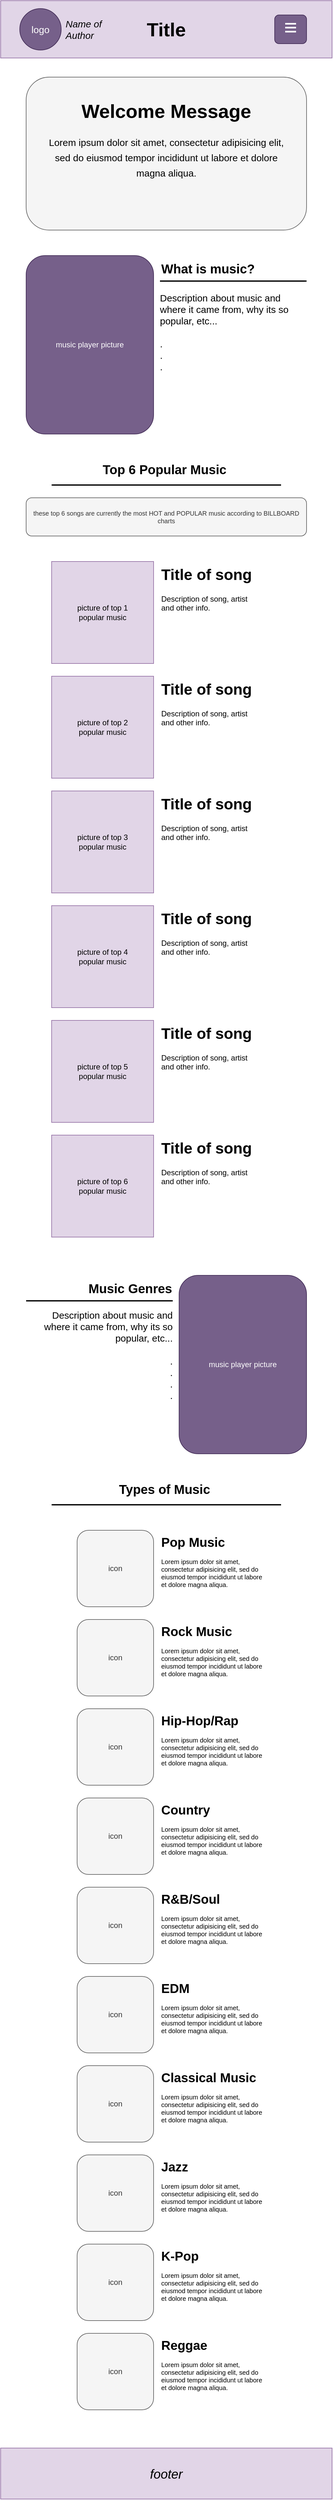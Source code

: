 <mxfile version="28.0.7" pages="4">
  <diagram name="Home Page" id="FaYdkDSfcLH8JQJQpr3Z">
    <mxGraphModel dx="601" dy="326" grid="1" gridSize="10" guides="1" tooltips="1" connect="1" arrows="1" fold="1" page="1" pageScale="1" pageWidth="520" pageHeight="3920" background="#FFFFFF" math="0" shadow="0">
      <root>
        <mxCell id="0" />
        <mxCell id="1" parent="0" />
        <mxCell id="FuQdSpT1WyQHZX7O-wV5-1" value="&lt;h1&gt;&lt;font style=&quot;font-size: 30px;&quot;&gt;&lt;b style=&quot;&quot;&gt;Title&lt;/b&gt;&lt;/font&gt;&lt;/h1&gt;" style="rounded=0;whiteSpace=wrap;html=1;fillColor=#e1d5e7;strokeColor=#9673a6;" vertex="1" parent="1">
          <mxGeometry width="520" height="90" as="geometry" />
        </mxCell>
        <mxCell id="FuQdSpT1WyQHZX7O-wV5-2" value="&lt;font style=&quot;font-size: 15px;&quot;&gt;logo&lt;/font&gt;" style="ellipse;whiteSpace=wrap;html=1;aspect=fixed;fillColor=#76608a;strokeColor=#432D57;fontColor=#ffffff;" vertex="1" parent="1">
          <mxGeometry x="30" y="12.5" width="65" height="65" as="geometry" />
        </mxCell>
        <mxCell id="FuQdSpT1WyQHZX7O-wV5-3" value="&lt;i&gt;Name of Author&lt;/i&gt;" style="text;html=1;align=left;verticalAlign=middle;whiteSpace=wrap;rounded=0;fontSize=15;" vertex="1" parent="1">
          <mxGeometry x="100" y="30" width="80" height="30" as="geometry" />
        </mxCell>
        <mxCell id="FuQdSpT1WyQHZX7O-wV5-4" value="&lt;h3&gt;&lt;div style=&quot;font-family: Consolas, &amp;quot;Courier New&amp;quot;, monospace; font-weight: normal; line-height: 19px; white-space: pre;&quot;&gt;&lt;div style=&quot;line-height: 19px;&quot;&gt;&lt;font style=&quot;color: rgb(255, 255, 255);&quot;&gt;≡&lt;/font&gt;&lt;/div&gt;&lt;/div&gt;&lt;/h3&gt;" style="rounded=1;whiteSpace=wrap;html=1;fillColor=#76608a;fontColor=#ffffff;strokeColor=#432D57;fontSize=30;" vertex="1" parent="1">
          <mxGeometry x="430" y="22.5" width="50" height="45" as="geometry" />
        </mxCell>
        <mxCell id="FuQdSpT1WyQHZX7O-wV5-5" value="" style="rounded=1;whiteSpace=wrap;html=1;fillColor=#f5f5f5;strokeColor=#666666;fontColor=#333333;" vertex="1" parent="1">
          <mxGeometry x="40" y="120" width="440" height="240" as="geometry" />
        </mxCell>
        <mxCell id="FuQdSpT1WyQHZX7O-wV5-6" value="&lt;div style=&quot;line-height: 80%;&quot;&gt;&lt;h1 style=&quot;margin-top: 0px; line-height: 80%;&quot;&gt;&lt;span style=&quot;background-color: transparent; color: light-dark(rgb(0, 0, 0), rgb(255, 255, 255));&quot;&gt;Welcome Message&lt;/span&gt;&lt;/h1&gt;&lt;h1 style=&quot;margin-top: 0px; line-height: 80%;&quot;&gt;&lt;span style=&quot;background-color: transparent; color: light-dark(rgb(0, 0, 0), rgb(255, 255, 255)); font-size: 15px; font-weight: normal; line-height: 80%;&quot;&gt;Lorem ipsum dolor sit amet, consectetur adipisicing elit, sed do eiusmod tempor incididunt ut labore et dolore magna aliqua.&lt;/span&gt;&lt;/h1&gt;&lt;p&gt;&lt;br&gt;&lt;/p&gt;&lt;/div&gt;" style="text;html=1;whiteSpace=wrap;overflow=hidden;rounded=0;align=center;fontSize=15;verticalAlign=top;" vertex="1" parent="1">
          <mxGeometry x="65" y="155" width="390" height="170" as="geometry" />
        </mxCell>
        <mxCell id="FuQdSpT1WyQHZX7O-wV5-7" value="music player picture" style="rounded=1;whiteSpace=wrap;html=1;fillColor=#76608a;fontColor=#ffffff;strokeColor=#432D57;" vertex="1" parent="1">
          <mxGeometry x="40" y="400" width="200" height="280" as="geometry" />
        </mxCell>
        <mxCell id="FuQdSpT1WyQHZX7O-wV5-8" value="What is music?" style="text;strokeColor=none;fillColor=none;html=1;fontSize=20;fontStyle=1;verticalAlign=middle;align=left;" vertex="1" parent="1">
          <mxGeometry x="250" y="400" width="220" height="40" as="geometry" />
        </mxCell>
        <mxCell id="FuQdSpT1WyQHZX7O-wV5-9" value="" style="endArrow=none;html=1;rounded=0;exitX=0;exitY=1;exitDx=0;exitDy=0;fontSize=12;strokeWidth=2;" edge="1" parent="1">
          <mxGeometry width="50" height="50" relative="1" as="geometry">
            <mxPoint x="250" y="440" as="sourcePoint" />
            <mxPoint x="480" y="440" as="targetPoint" />
            <Array as="points">
              <mxPoint x="350" y="440" />
            </Array>
          </mxGeometry>
        </mxCell>
        <mxCell id="FuQdSpT1WyQHZX7O-wV5-10" value="&lt;span&gt;Description about music and where it came from, why its so popular, etc...&lt;/span&gt;&lt;div&gt;&lt;span&gt;&lt;br&gt;&lt;/span&gt;&lt;/div&gt;&lt;div&gt;&lt;span&gt;.&lt;/span&gt;&lt;/div&gt;&lt;div&gt;&lt;span&gt;.&lt;/span&gt;&lt;/div&gt;&lt;div&gt;&lt;span&gt;.&lt;/span&gt;&lt;/div&gt;" style="text;html=1;align=left;verticalAlign=middle;whiteSpace=wrap;rounded=0;spacing=0;fontSize=15;" vertex="1" parent="1">
          <mxGeometry x="250" y="450" width="230" height="140" as="geometry" />
        </mxCell>
        <mxCell id="FuQdSpT1WyQHZX7O-wV5-11" value="&lt;h1&gt;Top 6 Popular Music&amp;nbsp;&lt;/h1&gt;" style="text;html=1;align=center;verticalAlign=middle;whiteSpace=wrap;rounded=0;fontSize=10;" vertex="1" parent="1">
          <mxGeometry x="95" y="720" width="330" height="30" as="geometry" />
        </mxCell>
        <mxCell id="FuQdSpT1WyQHZX7O-wV5-12" value="" style="endArrow=none;html=1;rounded=0;strokeWidth=2;" edge="1" parent="1">
          <mxGeometry width="50" height="50" relative="1" as="geometry">
            <mxPoint x="80" y="760" as="sourcePoint" />
            <mxPoint x="440" y="760" as="targetPoint" />
          </mxGeometry>
        </mxCell>
        <mxCell id="FuQdSpT1WyQHZX7O-wV5-14" value="these top 6 songs are currently the most HOT and POPULAR music according to BILLBOARD charts" style="rounded=1;whiteSpace=wrap;html=1;fillColor=#f5f5f5;fontColor=#333333;strokeColor=#666666;fontSize=10;" vertex="1" parent="1">
          <mxGeometry x="40" y="780" width="440" height="60" as="geometry" />
        </mxCell>
        <mxCell id="FuQdSpT1WyQHZX7O-wV5-15" value="picture of top 1&lt;div&gt;popular music&lt;/div&gt;" style="whiteSpace=wrap;html=1;aspect=fixed;fillColor=#e1d5e7;strokeColor=#9673a6;" vertex="1" parent="1">
          <mxGeometry x="80" y="880" width="160" height="160" as="geometry" />
        </mxCell>
        <mxCell id="FuQdSpT1WyQHZX7O-wV5-16" value="&lt;h1 style=&quot;margin-top: 0px;&quot;&gt;Title of song&lt;/h1&gt;&lt;p&gt;Description of song, artist and other info.&lt;/p&gt;&lt;p&gt;&lt;br&gt;&lt;/p&gt;" style="text;html=1;whiteSpace=wrap;overflow=hidden;rounded=0;align=left;" vertex="1" parent="1">
          <mxGeometry x="250" y="880" width="160" height="109" as="geometry" />
        </mxCell>
        <mxCell id="FuQdSpT1WyQHZX7O-wV5-17" value="picture of top 2&lt;div&gt;popular music&lt;/div&gt;" style="whiteSpace=wrap;html=1;aspect=fixed;fillColor=#e1d5e7;strokeColor=#9673a6;" vertex="1" parent="1">
          <mxGeometry x="80" y="1060" width="160" height="160" as="geometry" />
        </mxCell>
        <mxCell id="FuQdSpT1WyQHZX7O-wV5-18" value="&lt;h1 style=&quot;margin-top: 0px;&quot;&gt;Title of song&lt;/h1&gt;&lt;p&gt;Description of song, artist and other info.&lt;/p&gt;&lt;p&gt;&lt;br&gt;&lt;/p&gt;" style="text;html=1;whiteSpace=wrap;overflow=hidden;rounded=0;align=left;" vertex="1" parent="1">
          <mxGeometry x="250" y="1060" width="160" height="109" as="geometry" />
        </mxCell>
        <mxCell id="FuQdSpT1WyQHZX7O-wV5-19" value="picture of top 3&lt;div&gt;popular music&lt;/div&gt;" style="whiteSpace=wrap;html=1;aspect=fixed;fillColor=#e1d5e7;strokeColor=#9673a6;" vertex="1" parent="1">
          <mxGeometry x="80" y="1240" width="160" height="160" as="geometry" />
        </mxCell>
        <mxCell id="FuQdSpT1WyQHZX7O-wV5-20" value="picture of top 4&lt;div&gt;popular music&lt;/div&gt;" style="whiteSpace=wrap;html=1;aspect=fixed;fillColor=#e1d5e7;strokeColor=#9673a6;" vertex="1" parent="1">
          <mxGeometry x="80" y="1420" width="160" height="160" as="geometry" />
        </mxCell>
        <mxCell id="FuQdSpT1WyQHZX7O-wV5-21" value="picture of top 5&lt;div&gt;popular music&lt;/div&gt;" style="whiteSpace=wrap;html=1;aspect=fixed;fillColor=#e1d5e7;strokeColor=#9673a6;" vertex="1" parent="1">
          <mxGeometry x="80" y="1600" width="160" height="160" as="geometry" />
        </mxCell>
        <mxCell id="FuQdSpT1WyQHZX7O-wV5-22" value="picture of top 6&lt;div&gt;popular music&lt;/div&gt;" style="whiteSpace=wrap;html=1;aspect=fixed;fillColor=#e1d5e7;strokeColor=#9673a6;" vertex="1" parent="1">
          <mxGeometry x="80" y="1780" width="160" height="160" as="geometry" />
        </mxCell>
        <mxCell id="FuQdSpT1WyQHZX7O-wV5-23" value="&lt;h1 style=&quot;margin-top: 0px;&quot;&gt;Title of song&lt;/h1&gt;&lt;p&gt;Description of song, artist and other info.&lt;/p&gt;&lt;p&gt;&lt;br&gt;&lt;/p&gt;" style="text;html=1;whiteSpace=wrap;overflow=hidden;rounded=0;align=left;" vertex="1" parent="1">
          <mxGeometry x="250" y="1240" width="160" height="109" as="geometry" />
        </mxCell>
        <mxCell id="FuQdSpT1WyQHZX7O-wV5-24" value="&lt;h1 style=&quot;margin-top: 0px;&quot;&gt;Title of song&lt;/h1&gt;&lt;p&gt;Description of song, artist and other info.&lt;/p&gt;&lt;p&gt;&lt;br&gt;&lt;/p&gt;" style="text;html=1;whiteSpace=wrap;overflow=hidden;rounded=0;align=left;" vertex="1" parent="1">
          <mxGeometry x="250" y="1420" width="160" height="109" as="geometry" />
        </mxCell>
        <mxCell id="FuQdSpT1WyQHZX7O-wV5-25" value="&lt;h1 style=&quot;margin-top: 0px;&quot;&gt;Title of song&lt;/h1&gt;&lt;p&gt;Description of song, artist and other info.&lt;/p&gt;&lt;p&gt;&lt;br&gt;&lt;/p&gt;" style="text;html=1;whiteSpace=wrap;overflow=hidden;rounded=0;align=left;" vertex="1" parent="1">
          <mxGeometry x="250" y="1600" width="160" height="109" as="geometry" />
        </mxCell>
        <mxCell id="FuQdSpT1WyQHZX7O-wV5-26" value="&lt;h1 style=&quot;margin-top: 0px;&quot;&gt;Title of song&lt;/h1&gt;&lt;p&gt;Description of song, artist and other info.&lt;/p&gt;&lt;p&gt;&lt;br&gt;&lt;/p&gt;" style="text;html=1;whiteSpace=wrap;overflow=hidden;rounded=0;align=left;" vertex="1" parent="1">
          <mxGeometry x="250" y="1780" width="160" height="109" as="geometry" />
        </mxCell>
        <mxCell id="FuQdSpT1WyQHZX7O-wV5-27" value="music player picture" style="rounded=1;whiteSpace=wrap;html=1;fillColor=#76608a;fontColor=#ffffff;strokeColor=#432D57;" vertex="1" parent="1">
          <mxGeometry x="280" y="2000" width="200" height="280" as="geometry" />
        </mxCell>
        <mxCell id="FuQdSpT1WyQHZX7O-wV5-28" value="Music Genres" style="text;strokeColor=none;fillColor=none;html=1;fontSize=20;fontStyle=1;verticalAlign=middle;align=right;" vertex="1" parent="1">
          <mxGeometry x="50" y="2000" width="220" height="40" as="geometry" />
        </mxCell>
        <mxCell id="FuQdSpT1WyQHZX7O-wV5-29" value="" style="endArrow=none;html=1;rounded=0;exitX=0;exitY=1;exitDx=0;exitDy=0;fontSize=12;strokeWidth=2;" edge="1" parent="1">
          <mxGeometry width="50" height="50" relative="1" as="geometry">
            <mxPoint x="40" y="2040" as="sourcePoint" />
            <mxPoint x="270" y="2040" as="targetPoint" />
            <Array as="points">
              <mxPoint x="140" y="2040" />
            </Array>
          </mxGeometry>
        </mxCell>
        <mxCell id="FuQdSpT1WyQHZX7O-wV5-30" value="&lt;span&gt;Description about music and where it came from, why its so popular, etc...&lt;/span&gt;&lt;div&gt;&lt;span&gt;&lt;br&gt;&lt;/span&gt;&lt;/div&gt;&lt;div&gt;&lt;span&gt;.&lt;/span&gt;&lt;/div&gt;&lt;div&gt;&lt;span&gt;.&lt;/span&gt;&lt;/div&gt;&lt;div&gt;&lt;span&gt;.&lt;/span&gt;&lt;/div&gt;&lt;div&gt;&lt;span style=&quot;background-color: transparent; color: light-dark(rgb(0, 0, 0), rgb(255, 255, 255));&quot;&gt;.&lt;/span&gt;&lt;/div&gt;" style="text;html=1;align=right;verticalAlign=middle;whiteSpace=wrap;rounded=0;spacing=0;fontSize=15;" vertex="1" parent="1">
          <mxGeometry x="40" y="2050" width="230" height="150" as="geometry" />
        </mxCell>
        <mxCell id="FuQdSpT1WyQHZX7O-wV5-31" value="&lt;h1&gt;Types of Music&amp;nbsp;&lt;/h1&gt;" style="text;html=1;align=center;verticalAlign=middle;whiteSpace=wrap;rounded=0;fontSize=10;" vertex="1" parent="1">
          <mxGeometry x="95" y="2320" width="330" height="30" as="geometry" />
        </mxCell>
        <mxCell id="FuQdSpT1WyQHZX7O-wV5-32" value="" style="endArrow=none;html=1;rounded=0;strokeWidth=2;" edge="1" parent="1">
          <mxGeometry width="50" height="50" relative="1" as="geometry">
            <mxPoint x="80" y="2360" as="sourcePoint" />
            <mxPoint x="440" y="2360" as="targetPoint" />
          </mxGeometry>
        </mxCell>
        <mxCell id="FuQdSpT1WyQHZX7O-wV5-33" value="icon" style="rounded=1;whiteSpace=wrap;html=1;fillColor=#f5f5f5;fontColor=#333333;strokeColor=#666666;" vertex="1" parent="1">
          <mxGeometry x="120" y="2400" width="120" height="120" as="geometry" />
        </mxCell>
        <mxCell id="FuQdSpT1WyQHZX7O-wV5-34" value="&lt;h1 style=&quot;margin-top: 0px;&quot;&gt;Pop Music&lt;/h1&gt;&lt;p&gt;Lorem ipsum dolor sit amet, consectetur adipisicing elit, sed do eiusmod tempor incididunt ut labore et dolore magna aliqua.&lt;/p&gt;" style="text;html=1;whiteSpace=wrap;overflow=hidden;rounded=0;fontSize=10;" vertex="1" parent="1">
          <mxGeometry x="250" y="2400" width="170" height="120" as="geometry" />
        </mxCell>
        <mxCell id="FuQdSpT1WyQHZX7O-wV5-35" value="icon" style="rounded=1;whiteSpace=wrap;html=1;fillColor=#f5f5f5;fontColor=#333333;strokeColor=#666666;" vertex="1" parent="1">
          <mxGeometry x="120" y="2540" width="120" height="120" as="geometry" />
        </mxCell>
        <mxCell id="FuQdSpT1WyQHZX7O-wV5-36" value="icon" style="rounded=1;whiteSpace=wrap;html=1;fillColor=#f5f5f5;fontColor=#333333;strokeColor=#666666;" vertex="1" parent="1">
          <mxGeometry x="120" y="2680" width="120" height="120" as="geometry" />
        </mxCell>
        <mxCell id="FuQdSpT1WyQHZX7O-wV5-37" value="icon" style="rounded=1;whiteSpace=wrap;html=1;fillColor=#f5f5f5;fontColor=#333333;strokeColor=#666666;" vertex="1" parent="1">
          <mxGeometry x="120" y="2820" width="120" height="120" as="geometry" />
        </mxCell>
        <mxCell id="FuQdSpT1WyQHZX7O-wV5-38" value="icon" style="rounded=1;whiteSpace=wrap;html=1;fillColor=#f5f5f5;fontColor=#333333;strokeColor=#666666;" vertex="1" parent="1">
          <mxGeometry x="120" y="2960" width="120" height="120" as="geometry" />
        </mxCell>
        <mxCell id="FuQdSpT1WyQHZX7O-wV5-39" value="icon" style="rounded=1;whiteSpace=wrap;html=1;fillColor=#f5f5f5;fontColor=#333333;strokeColor=#666666;" vertex="1" parent="1">
          <mxGeometry x="120" y="3100" width="120" height="120" as="geometry" />
        </mxCell>
        <mxCell id="FuQdSpT1WyQHZX7O-wV5-40" value="icon" style="rounded=1;whiteSpace=wrap;html=1;fillColor=#f5f5f5;fontColor=#333333;strokeColor=#666666;" vertex="1" parent="1">
          <mxGeometry x="120" y="3240" width="120" height="120" as="geometry" />
        </mxCell>
        <mxCell id="FuQdSpT1WyQHZX7O-wV5-41" value="icon" style="rounded=1;whiteSpace=wrap;html=1;fillColor=#f5f5f5;fontColor=#333333;strokeColor=#666666;" vertex="1" parent="1">
          <mxGeometry x="120" y="3380" width="120" height="120" as="geometry" />
        </mxCell>
        <mxCell id="FuQdSpT1WyQHZX7O-wV5-42" value="icon" style="rounded=1;whiteSpace=wrap;html=1;fillColor=#f5f5f5;fontColor=#333333;strokeColor=#666666;" vertex="1" parent="1">
          <mxGeometry x="120" y="3520" width="120" height="120" as="geometry" />
        </mxCell>
        <mxCell id="FuQdSpT1WyQHZX7O-wV5-43" value="icon" style="rounded=1;whiteSpace=wrap;html=1;fillColor=#f5f5f5;fontColor=#333333;strokeColor=#666666;" vertex="1" parent="1">
          <mxGeometry x="120" y="3660" width="120" height="120" as="geometry" />
        </mxCell>
        <mxCell id="FuQdSpT1WyQHZX7O-wV5-44" value="&lt;h1 style=&quot;margin-top: 0px;&quot;&gt;Rock Music&lt;/h1&gt;&lt;p&gt;Lorem ipsum dolor sit amet, consectetur adipisicing elit, sed do eiusmod tempor incididunt ut labore et dolore magna aliqua.&lt;/p&gt;" style="text;html=1;whiteSpace=wrap;overflow=hidden;rounded=0;fontSize=10;" vertex="1" parent="1">
          <mxGeometry x="250" y="2540" width="170" height="120" as="geometry" />
        </mxCell>
        <mxCell id="FuQdSpT1WyQHZX7O-wV5-45" value="&lt;h1 style=&quot;margin-top: 0px;&quot;&gt;Hip-Hop/Rap&lt;/h1&gt;&lt;p&gt;Lorem ipsum dolor sit amet, consectetur adipisicing elit, sed do eiusmod tempor incididunt ut labore et dolore magna aliqua.&lt;/p&gt;" style="text;html=1;whiteSpace=wrap;overflow=hidden;rounded=0;fontSize=10;" vertex="1" parent="1">
          <mxGeometry x="250" y="2680" width="170" height="120" as="geometry" />
        </mxCell>
        <mxCell id="FuQdSpT1WyQHZX7O-wV5-47" value="&lt;h1 style=&quot;margin-top: 0px;&quot;&gt;Country&lt;/h1&gt;&lt;p&gt;Lorem ipsum dolor sit amet, consectetur adipisicing elit, sed do eiusmod tempor incididunt ut labore et dolore magna aliqua.&lt;/p&gt;" style="text;html=1;whiteSpace=wrap;overflow=hidden;rounded=0;fontSize=10;" vertex="1" parent="1">
          <mxGeometry x="250" y="2820" width="170" height="120" as="geometry" />
        </mxCell>
        <mxCell id="FuQdSpT1WyQHZX7O-wV5-48" value="&lt;h1 style=&quot;margin-top: 0px;&quot;&gt;R&amp;amp;B/Soul&lt;/h1&gt;&lt;p&gt;Lorem ipsum dolor sit amet, consectetur adipisicing elit, sed do eiusmod tempor incididunt ut labore et dolore magna aliqua.&lt;/p&gt;" style="text;html=1;whiteSpace=wrap;overflow=hidden;rounded=0;fontSize=10;" vertex="1" parent="1">
          <mxGeometry x="250" y="2960" width="170" height="120" as="geometry" />
        </mxCell>
        <mxCell id="FuQdSpT1WyQHZX7O-wV5-49" value="&lt;h1 style=&quot;margin-top: 0px;&quot;&gt;EDM&lt;/h1&gt;&lt;p&gt;Lorem ipsum dolor sit amet, consectetur adipisicing elit, sed do eiusmod tempor incididunt ut labore et dolore magna aliqua.&lt;/p&gt;" style="text;html=1;whiteSpace=wrap;overflow=hidden;rounded=0;fontSize=10;" vertex="1" parent="1">
          <mxGeometry x="250" y="3100" width="170" height="120" as="geometry" />
        </mxCell>
        <mxCell id="FuQdSpT1WyQHZX7O-wV5-50" value="&lt;h1 style=&quot;margin-top: 0px;&quot;&gt;Classical Music&lt;/h1&gt;&lt;p&gt;Lorem ipsum dolor sit amet, consectetur adipisicing elit, sed do eiusmod tempor incididunt ut labore et dolore magna aliqua.&lt;/p&gt;" style="text;html=1;whiteSpace=wrap;overflow=hidden;rounded=0;fontSize=10;" vertex="1" parent="1">
          <mxGeometry x="250" y="3240" width="170" height="120" as="geometry" />
        </mxCell>
        <mxCell id="FuQdSpT1WyQHZX7O-wV5-51" value="&lt;h1 style=&quot;margin-top: 0px;&quot;&gt;Jazz&lt;/h1&gt;&lt;p&gt;Lorem ipsum dolor sit amet, consectetur adipisicing elit, sed do eiusmod tempor incididunt ut labore et dolore magna aliqua.&lt;/p&gt;" style="text;html=1;whiteSpace=wrap;overflow=hidden;rounded=0;fontSize=10;" vertex="1" parent="1">
          <mxGeometry x="250" y="3380" width="170" height="120" as="geometry" />
        </mxCell>
        <mxCell id="FuQdSpT1WyQHZX7O-wV5-52" value="&lt;h1 style=&quot;margin-top: 0px;&quot;&gt;K-Pop&lt;/h1&gt;&lt;p&gt;Lorem ipsum dolor sit amet, consectetur adipisicing elit, sed do eiusmod tempor incididunt ut labore et dolore magna aliqua.&lt;/p&gt;" style="text;html=1;whiteSpace=wrap;overflow=hidden;rounded=0;fontSize=10;" vertex="1" parent="1">
          <mxGeometry x="250" y="3520" width="170" height="120" as="geometry" />
        </mxCell>
        <mxCell id="FuQdSpT1WyQHZX7O-wV5-53" value="&lt;h1 style=&quot;margin-top: 0px;&quot;&gt;Reggae&lt;/h1&gt;&lt;p&gt;Lorem ipsum dolor sit amet, consectetur adipisicing elit, sed do eiusmod tempor incididunt ut labore et dolore magna aliqua.&lt;/p&gt;" style="text;html=1;whiteSpace=wrap;overflow=hidden;rounded=0;fontSize=10;" vertex="1" parent="1">
          <mxGeometry x="250" y="3660" width="170" height="120" as="geometry" />
        </mxCell>
        <mxCell id="FuQdSpT1WyQHZX7O-wV5-54" value="&lt;font&gt;footer&lt;/font&gt;" style="rounded=0;whiteSpace=wrap;html=1;fillColor=#e1d5e7;strokeColor=#9673a6;fontStyle=2;fontSize=20;" vertex="1" parent="1">
          <mxGeometry y="3840" width="520" height="80" as="geometry" />
        </mxCell>
      </root>
    </mxGraphModel>
  </diagram>
  <diagram name="Search Page" id="5m3Px1sN_TtFfCYdOtLG">
    <mxGraphModel dx="872" dy="473" grid="1" gridSize="10" guides="1" tooltips="1" connect="1" arrows="1" fold="1" page="1" pageScale="1" pageWidth="520" pageHeight="760" background="#FFFFFF" math="0" shadow="0">
      <root>
        <mxCell id="c4IfmZKi2xU7aLzhWQ9H-0" />
        <mxCell id="c4IfmZKi2xU7aLzhWQ9H-1" parent="c4IfmZKi2xU7aLzhWQ9H-0" />
        <mxCell id="c4IfmZKi2xU7aLzhWQ9H-2" value="&lt;h1&gt;&lt;font style=&quot;font-size: 30px;&quot;&gt;&lt;b style=&quot;&quot;&gt;Title&lt;/b&gt;&lt;/font&gt;&lt;/h1&gt;" style="rounded=0;whiteSpace=wrap;html=1;fillColor=#e1d5e7;strokeColor=#9673a6;" vertex="1" parent="c4IfmZKi2xU7aLzhWQ9H-1">
          <mxGeometry width="520" height="90" as="geometry" />
        </mxCell>
        <mxCell id="c4IfmZKi2xU7aLzhWQ9H-3" value="&lt;font style=&quot;font-size: 15px;&quot;&gt;logo&lt;/font&gt;" style="ellipse;whiteSpace=wrap;html=1;aspect=fixed;fillColor=#76608a;strokeColor=#432D57;fontColor=#ffffff;" vertex="1" parent="c4IfmZKi2xU7aLzhWQ9H-1">
          <mxGeometry x="30" y="12.5" width="65" height="65" as="geometry" />
        </mxCell>
        <mxCell id="c4IfmZKi2xU7aLzhWQ9H-4" value="&lt;i&gt;Name of Author&lt;/i&gt;" style="text;html=1;align=left;verticalAlign=middle;whiteSpace=wrap;rounded=0;fontSize=15;" vertex="1" parent="c4IfmZKi2xU7aLzhWQ9H-1">
          <mxGeometry x="100" y="30" width="80" height="30" as="geometry" />
        </mxCell>
        <mxCell id="c4IfmZKi2xU7aLzhWQ9H-5" value="&lt;h3&gt;&lt;div style=&quot;font-family: Consolas, &amp;quot;Courier New&amp;quot;, monospace; font-weight: normal; line-height: 19px; white-space: pre;&quot;&gt;&lt;div style=&quot;line-height: 19px;&quot;&gt;&lt;font style=&quot;color: rgb(255, 255, 255);&quot;&gt;≡&lt;/font&gt;&lt;/div&gt;&lt;/div&gt;&lt;/h3&gt;" style="rounded=1;whiteSpace=wrap;html=1;fillColor=#76608a;fontColor=#ffffff;strokeColor=#432D57;fontSize=30;" vertex="1" parent="c4IfmZKi2xU7aLzhWQ9H-1">
          <mxGeometry x="430" y="22.5" width="50" height="45" as="geometry" />
        </mxCell>
        <mxCell id="c4IfmZKi2xU7aLzhWQ9H-9" value="Song Info" style="text;strokeColor=none;fillColor=none;html=1;fontSize=20;fontStyle=1;verticalAlign=middle;align=center;" vertex="1" parent="c4IfmZKi2xU7aLzhWQ9H-1">
          <mxGeometry x="160" y="120" width="200" height="40" as="geometry" />
        </mxCell>
        <mxCell id="c4IfmZKi2xU7aLzhWQ9H-10" value="" style="endArrow=none;html=1;rounded=0;fontSize=12;strokeWidth=2;" edge="1" parent="c4IfmZKi2xU7aLzhWQ9H-1">
          <mxGeometry width="50" height="50" relative="1" as="geometry">
            <mxPoint x="80" y="160" as="sourcePoint" />
            <mxPoint x="440" y="160" as="targetPoint" />
            <Array as="points">
              <mxPoint x="220" y="160" />
            </Array>
          </mxGeometry>
        </mxCell>
        <mxCell id="c4IfmZKi2xU7aLzhWQ9H-53" value="&lt;font&gt;footer&lt;/font&gt;" style="rounded=0;whiteSpace=wrap;html=1;fillColor=#e1d5e7;strokeColor=#9673a6;fontStyle=2;fontSize=20;" vertex="1" parent="c4IfmZKi2xU7aLzhWQ9H-1">
          <mxGeometry y="680" width="520" height="80" as="geometry" />
        </mxCell>
        <mxCell id="-t1eIi3Jvt9c2Yq948rR-4" value="&lt;span style=&quot;text-align: left;&quot;&gt;Lorem ipsum dolor sit amet, consectetur adipisicing elit, sed do eiusmod tempor incididunt ut labore et dolore magna aliqua.&lt;/span&gt;" style="text;html=1;align=center;verticalAlign=middle;whiteSpace=wrap;rounded=0;fontSize=13;" vertex="1" parent="c4IfmZKi2xU7aLzhWQ9H-1">
          <mxGeometry x="100" y="170" width="320" height="50" as="geometry" />
        </mxCell>
        <mxCell id="-t1eIi3Jvt9c2Yq948rR-5" value="&lt;b&gt;Search&lt;/b&gt; &lt;i&gt;(user can type here to search any song from Spotify)&lt;/i&gt;" style="strokeWidth=2;shadow=0;dashed=0;align=center;html=1;shape=mxgraph.mockup.forms.searchBox;strokeColor=light-dark(#7a5f89, #959595);mainText=;strokeColor2=#008cff;fontSize=10;align=left;spacingLeft=3;whiteSpace=wrap;labelBackgroundColor=none;labelBorderColor=none;spacing=10;fillColor=#f5f5f5;fontColor=#333333;fontStyle=0;" vertex="1" parent="c4IfmZKi2xU7aLzhWQ9H-1">
          <mxGeometry x="40" y="240" width="440" height="40" as="geometry" />
        </mxCell>
        <mxCell id="-t1eIi3Jvt9c2Yq948rR-6" value="" style="rounded=1;whiteSpace=wrap;html=1;fillColor=#76608a;strokeColor=#432D57;fontColor=#ffffff;" vertex="1" parent="c4IfmZKi2xU7aLzhWQ9H-1">
          <mxGeometry x="80" y="320" width="360" height="280" as="geometry" />
        </mxCell>
        <mxCell id="-t1eIi3Jvt9c2Yq948rR-7" value="&lt;h1 style=&quot;margin-top: 0px;&quot;&gt;&amp;lt;Song Name&amp;gt;&lt;/h1&gt;&lt;p&gt;Information about the song...&lt;/p&gt;&lt;p&gt;Title: ...&lt;/p&gt;&lt;p&gt;Artist: ...&lt;/p&gt;&lt;p&gt;Album: ...&lt;/p&gt;&lt;p&gt;&lt;br&gt;&lt;/p&gt;" style="text;html=1;whiteSpace=wrap;overflow=hidden;rounded=0;fontSize=15;fontColor=#FFFFFF;" vertex="1" parent="c4IfmZKi2xU7aLzhWQ9H-1">
          <mxGeometry x="135" y="350" width="250" height="210" as="geometry" />
        </mxCell>
        <mxCell id="-t1eIi3Jvt9c2Yq948rR-8" value="" style="html=1;verticalLabelPosition=bottom;align=center;labelBackgroundColor=#ffffff;verticalAlign=top;strokeWidth=2;strokeColor=#FFFFFF;shadow=0;dashed=0;shape=mxgraph.ios7.icons.note;pointerEvents=1;fillColor=#FFFFFF;" vertex="1" parent="c4IfmZKi2xU7aLzhWQ9H-1">
          <mxGeometry x="340" y="490" width="70" height="70" as="geometry" />
        </mxCell>
      </root>
    </mxGraphModel>
  </diagram>
  <diagram name="AboutMe Page" id="UsTJ1uHSR4NqCnayH5t5">
    <mxGraphModel dx="601" dy="326" grid="1" gridSize="10" guides="1" tooltips="1" connect="1" arrows="1" fold="1" page="1" pageScale="1" pageWidth="520" pageHeight="420" background="#FFFFFF" math="0" shadow="0">
      <root>
        <mxCell id="1z9FsNmPNlrzqUO4WPjW-0" />
        <mxCell id="1z9FsNmPNlrzqUO4WPjW-1" parent="1z9FsNmPNlrzqUO4WPjW-0" />
        <mxCell id="1z9FsNmPNlrzqUO4WPjW-2" value="&lt;h1&gt;&lt;font style=&quot;font-size: 30px;&quot;&gt;&lt;b style=&quot;&quot;&gt;Title&lt;/b&gt;&lt;/font&gt;&lt;/h1&gt;" style="rounded=0;whiteSpace=wrap;html=1;fillColor=#e1d5e7;strokeColor=#9673a6;" vertex="1" parent="1z9FsNmPNlrzqUO4WPjW-1">
          <mxGeometry width="520" height="90" as="geometry" />
        </mxCell>
        <mxCell id="1z9FsNmPNlrzqUO4WPjW-3" value="&lt;font style=&quot;font-size: 15px;&quot;&gt;logo&lt;/font&gt;" style="ellipse;whiteSpace=wrap;html=1;aspect=fixed;fillColor=#76608a;strokeColor=#432D57;fontColor=#ffffff;" vertex="1" parent="1z9FsNmPNlrzqUO4WPjW-1">
          <mxGeometry x="30" y="12.5" width="65" height="65" as="geometry" />
        </mxCell>
        <mxCell id="1z9FsNmPNlrzqUO4WPjW-4" value="&lt;i&gt;Name of Author&lt;/i&gt;" style="text;html=1;align=left;verticalAlign=middle;whiteSpace=wrap;rounded=0;fontSize=15;" vertex="1" parent="1z9FsNmPNlrzqUO4WPjW-1">
          <mxGeometry x="100" y="30" width="80" height="30" as="geometry" />
        </mxCell>
        <mxCell id="1z9FsNmPNlrzqUO4WPjW-5" value="&lt;h3&gt;&lt;div style=&quot;font-family: Consolas, &amp;quot;Courier New&amp;quot;, monospace; font-weight: normal; line-height: 19px; white-space: pre;&quot;&gt;&lt;div style=&quot;line-height: 19px;&quot;&gt;&lt;font style=&quot;color: rgb(255, 255, 255);&quot;&gt;≡&lt;/font&gt;&lt;/div&gt;&lt;/div&gt;&lt;/h3&gt;" style="rounded=1;whiteSpace=wrap;html=1;fillColor=#76608a;fontColor=#ffffff;strokeColor=#432D57;fontSize=30;" vertex="1" parent="1z9FsNmPNlrzqUO4WPjW-1">
          <mxGeometry x="430" y="22.5" width="50" height="45" as="geometry" />
        </mxCell>
        <mxCell id="1z9FsNmPNlrzqUO4WPjW-8" value="&lt;font&gt;footer&lt;/font&gt;" style="rounded=0;whiteSpace=wrap;html=1;fillColor=#e1d5e7;strokeColor=#9673a6;fontStyle=2;fontSize=20;" vertex="1" parent="1z9FsNmPNlrzqUO4WPjW-1">
          <mxGeometry y="760" width="520" height="80" as="geometry" />
        </mxCell>
        <mxCell id="LZDlQ2L12RSmPraKZxtT-0" value="picture of author" style="rounded=1;whiteSpace=wrap;html=1;fillColor=#f5f5f5;fontColor=#333333;strokeColor=#666666;" vertex="1" parent="1z9FsNmPNlrzqUO4WPjW-1">
          <mxGeometry x="40" y="120" width="200" height="200" as="geometry" />
        </mxCell>
        <mxCell id="LZDlQ2L12RSmPraKZxtT-2" value="" style="endArrow=none;html=1;rounded=0;strokeWidth=2;" edge="1" parent="1z9FsNmPNlrzqUO4WPjW-1">
          <mxGeometry width="50" height="50" relative="1" as="geometry">
            <mxPoint x="250" y="160" as="sourcePoint" />
            <mxPoint x="480" y="160" as="targetPoint" />
          </mxGeometry>
        </mxCell>
        <mxCell id="LZDlQ2L12RSmPraKZxtT-3" value="&lt;span style=&quot;&quot;&gt;Description of author (who, where, purpose of this website, etc.)&lt;/span&gt;&lt;div&gt;&lt;span style=&quot;&quot;&gt;.&lt;/span&gt;&lt;/div&gt;&lt;div&gt;&lt;span style=&quot;&quot;&gt;.&lt;/span&gt;&lt;/div&gt;&lt;div&gt;&lt;span style=&quot;&quot;&gt;.&lt;/span&gt;&lt;/div&gt;&lt;div&gt;&lt;span style=&quot;&quot;&gt;.&lt;/span&gt;&lt;/div&gt;&lt;div&gt;&lt;span style=&quot;&quot;&gt;.&lt;/span&gt;&lt;/div&gt;" style="text;html=1;align=left;verticalAlign=middle;whiteSpace=wrap;rounded=0;fontSize=10;" vertex="1" parent="1z9FsNmPNlrzqUO4WPjW-1">
          <mxGeometry x="250" y="170" width="220" height="110" as="geometry" />
        </mxCell>
        <mxCell id="pZ1k_h3a0tv7yEpGoXJh-0" value="Who am I?" style="text;strokeColor=none;fillColor=none;html=1;fontSize=20;fontStyle=1;verticalAlign=middle;align=left;" vertex="1" parent="1z9FsNmPNlrzqUO4WPjW-1">
          <mxGeometry x="250" y="120" width="220" height="40" as="geometry" />
        </mxCell>
        <mxCell id="pZ1k_h3a0tv7yEpGoXJh-1" value="my socials" style="rounded=1;whiteSpace=wrap;html=1;fontSize=15;fontStyle=2;fillColor=#e1d5e7;strokeColor=#9673a6;" vertex="1" parent="1z9FsNmPNlrzqUO4WPjW-1">
          <mxGeometry x="120" y="360" width="280" height="40" as="geometry" />
        </mxCell>
        <mxCell id="pZ1k_h3a0tv7yEpGoXJh-2" value="icon" style="ellipse;whiteSpace=wrap;html=1;aspect=fixed;fillColor=#76608a;fontColor=#ffffff;strokeColor=#432D57;" vertex="1" parent="1z9FsNmPNlrzqUO4WPjW-1">
          <mxGeometry x="120" y="440" width="80" height="80" as="geometry" />
        </mxCell>
        <mxCell id="pZ1k_h3a0tv7yEpGoXJh-3" value="&lt;h2&gt;Facebok&lt;/h2&gt;" style="text;html=1;align=left;verticalAlign=middle;whiteSpace=wrap;rounded=0;fontSize=15;" vertex="1" parent="1z9FsNmPNlrzqUO4WPjW-1">
          <mxGeometry x="210" y="465" width="150" height="30" as="geometry" />
        </mxCell>
        <mxCell id="pZ1k_h3a0tv7yEpGoXJh-4" value="icon" style="ellipse;whiteSpace=wrap;html=1;aspect=fixed;fillColor=#76608a;fontColor=#ffffff;strokeColor=#432D57;" vertex="1" parent="1z9FsNmPNlrzqUO4WPjW-1">
          <mxGeometry x="120" y="530" width="80" height="80" as="geometry" />
        </mxCell>
        <mxCell id="pZ1k_h3a0tv7yEpGoXJh-5" value="&lt;h2&gt;LinkedIn&lt;/h2&gt;" style="text;html=1;align=left;verticalAlign=middle;whiteSpace=wrap;rounded=0;fontSize=15;" vertex="1" parent="1z9FsNmPNlrzqUO4WPjW-1">
          <mxGeometry x="210" y="555" width="150" height="30" as="geometry" />
        </mxCell>
        <mxCell id="pZ1k_h3a0tv7yEpGoXJh-6" value="icon" style="ellipse;whiteSpace=wrap;html=1;aspect=fixed;fillColor=#76608a;fontColor=#ffffff;strokeColor=#432D57;" vertex="1" parent="1z9FsNmPNlrzqUO4WPjW-1">
          <mxGeometry x="120" y="620" width="80" height="80" as="geometry" />
        </mxCell>
        <mxCell id="pZ1k_h3a0tv7yEpGoXJh-7" value="&lt;h2&gt;Instagram&lt;/h2&gt;" style="text;html=1;align=left;verticalAlign=middle;whiteSpace=wrap;rounded=0;fontSize=15;" vertex="1" parent="1z9FsNmPNlrzqUO4WPjW-1">
          <mxGeometry x="210" y="650" width="150" height="30" as="geometry" />
        </mxCell>
      </root>
    </mxGraphModel>
  </diagram>
  <diagram name="Contact Page" id="IsHbhpHGe3MoLJ_N9Ixh">
    <mxGraphModel dx="601" dy="326" grid="1" gridSize="10" guides="1" tooltips="1" connect="1" arrows="1" fold="1" page="1" pageScale="1" pageWidth="520" pageHeight="380" background="#FFFFFF" math="0" shadow="0">
      <root>
        <mxCell id="nwqiyzC2I8K5AtPygf9F-0" />
        <mxCell id="nwqiyzC2I8K5AtPygf9F-1" parent="nwqiyzC2I8K5AtPygf9F-0" />
        <mxCell id="nwqiyzC2I8K5AtPygf9F-2" value="&lt;h1&gt;&lt;font style=&quot;font-size: 30px;&quot;&gt;&lt;b style=&quot;&quot;&gt;Title&lt;/b&gt;&lt;/font&gt;&lt;/h1&gt;" style="rounded=0;whiteSpace=wrap;html=1;fillColor=#e1d5e7;strokeColor=#9673a6;" vertex="1" parent="nwqiyzC2I8K5AtPygf9F-1">
          <mxGeometry width="520" height="90" as="geometry" />
        </mxCell>
        <mxCell id="nwqiyzC2I8K5AtPygf9F-3" value="&lt;font style=&quot;font-size: 15px;&quot;&gt;logo&lt;/font&gt;" style="ellipse;whiteSpace=wrap;html=1;aspect=fixed;fillColor=#76608a;strokeColor=#432D57;fontColor=#ffffff;" vertex="1" parent="nwqiyzC2I8K5AtPygf9F-1">
          <mxGeometry x="30" y="12.5" width="65" height="65" as="geometry" />
        </mxCell>
        <mxCell id="nwqiyzC2I8K5AtPygf9F-4" value="&lt;i&gt;Name of Author&lt;/i&gt;" style="text;html=1;align=left;verticalAlign=middle;whiteSpace=wrap;rounded=0;fontSize=15;" vertex="1" parent="nwqiyzC2I8K5AtPygf9F-1">
          <mxGeometry x="100" y="30" width="80" height="30" as="geometry" />
        </mxCell>
        <mxCell id="nwqiyzC2I8K5AtPygf9F-5" value="&lt;h3&gt;&lt;div style=&quot;font-family: Consolas, &amp;quot;Courier New&amp;quot;, monospace; font-weight: normal; line-height: 19px; white-space: pre;&quot;&gt;&lt;div style=&quot;line-height: 19px;&quot;&gt;&lt;font style=&quot;color: rgb(255, 255, 255);&quot;&gt;≡&lt;/font&gt;&lt;/div&gt;&lt;/div&gt;&lt;/h3&gt;" style="rounded=1;whiteSpace=wrap;html=1;fillColor=#76608a;fontColor=#ffffff;strokeColor=#432D57;fontSize=30;" vertex="1" parent="nwqiyzC2I8K5AtPygf9F-1">
          <mxGeometry x="430" y="22.5" width="50" height="45" as="geometry" />
        </mxCell>
        <mxCell id="nwqiyzC2I8K5AtPygf9F-6" value="&lt;font&gt;footer&lt;/font&gt;" style="rounded=0;whiteSpace=wrap;html=1;fillColor=#e1d5e7;strokeColor=#9673a6;fontStyle=2;fontSize=20;" vertex="1" parent="nwqiyzC2I8K5AtPygf9F-1">
          <mxGeometry y="680" width="520" height="80" as="geometry" />
        </mxCell>
        <mxCell id="nwqiyzC2I8K5AtPygf9F-8" value="" style="endArrow=none;html=1;rounded=0;strokeWidth=2;" edge="1" parent="nwqiyzC2I8K5AtPygf9F-1">
          <mxGeometry width="50" height="50" relative="1" as="geometry">
            <mxPoint x="80" y="160" as="sourcePoint" />
            <mxPoint x="440" y="160" as="targetPoint" />
          </mxGeometry>
        </mxCell>
        <mxCell id="nwqiyzC2I8K5AtPygf9F-10" value="Contact Us!" style="text;strokeColor=none;fillColor=none;html=1;fontSize=20;fontStyle=1;verticalAlign=middle;align=center;" vertex="1" parent="nwqiyzC2I8K5AtPygf9F-1">
          <mxGeometry x="150" y="120" width="220" height="40" as="geometry" />
        </mxCell>
        <mxCell id="W_Kgb5oTkfVQnzCG5xYg-0" value="" style="rounded=0;whiteSpace=wrap;html=1;fillColor=#f5f5f5;fontColor=#333333;strokeColor=#666666;" vertex="1" parent="nwqiyzC2I8K5AtPygf9F-1">
          <mxGeometry x="40" y="200" width="440" height="400" as="geometry" />
        </mxCell>
        <mxCell id="W_Kgb5oTkfVQnzCG5xYg-1" value="Name:" style="text;strokeColor=none;fillColor=none;html=1;fontSize=15;fontStyle=1;verticalAlign=middle;align=left;" vertex="1" parent="nwqiyzC2I8K5AtPygf9F-1">
          <mxGeometry x="60" y="220" width="60" height="40" as="geometry" />
        </mxCell>
        <mxCell id="W_Kgb5oTkfVQnzCG5xYg-2" value="Email:" style="text;strokeColor=none;fillColor=none;html=1;fontSize=15;fontStyle=1;verticalAlign=middle;align=left;" vertex="1" parent="nwqiyzC2I8K5AtPygf9F-1">
          <mxGeometry x="60" y="260" width="60" height="40" as="geometry" />
        </mxCell>
        <mxCell id="W_Kgb5oTkfVQnzCG5xYg-3" value="Subject:" style="text;strokeColor=none;fillColor=none;html=1;fontSize=15;fontStyle=1;verticalAlign=middle;align=left;" vertex="1" parent="nwqiyzC2I8K5AtPygf9F-1">
          <mxGeometry x="60" y="300" width="80" height="40" as="geometry" />
        </mxCell>
        <mxCell id="W_Kgb5oTkfVQnzCG5xYg-4" value="Message:" style="text;strokeColor=none;fillColor=none;html=1;fontSize=15;fontStyle=1;verticalAlign=middle;align=left;" vertex="1" parent="nwqiyzC2I8K5AtPygf9F-1">
          <mxGeometry x="60" y="340" width="90" height="40" as="geometry" />
        </mxCell>
        <mxCell id="W_Kgb5oTkfVQnzCG5xYg-5" value="" style="rounded=1;whiteSpace=wrap;html=1;" vertex="1" parent="nwqiyzC2I8K5AtPygf9F-1">
          <mxGeometry x="120" y="225" width="340" height="30" as="geometry" />
        </mxCell>
        <mxCell id="W_Kgb5oTkfVQnzCG5xYg-6" value="" style="rounded=1;whiteSpace=wrap;html=1;" vertex="1" parent="nwqiyzC2I8K5AtPygf9F-1">
          <mxGeometry x="120" y="265" width="340" height="30" as="geometry" />
        </mxCell>
        <mxCell id="W_Kgb5oTkfVQnzCG5xYg-7" value="" style="rounded=1;whiteSpace=wrap;html=1;" vertex="1" parent="nwqiyzC2I8K5AtPygf9F-1">
          <mxGeometry x="130" y="305" width="330" height="30" as="geometry" />
        </mxCell>
        <mxCell id="W_Kgb5oTkfVQnzCG5xYg-8" value="" style="rounded=1;whiteSpace=wrap;html=1;" vertex="1" parent="nwqiyzC2I8K5AtPygf9F-1">
          <mxGeometry x="140" y="345" width="320" height="175" as="geometry" />
        </mxCell>
        <mxCell id="W_Kgb5oTkfVQnzCG5xYg-10" value="SEND" style="rounded=1;whiteSpace=wrap;html=1;fillColor=#76608a;strokeColor=#432D57;fontColor=#ffffff;fontSize=15;fontStyle=1" vertex="1" parent="nwqiyzC2I8K5AtPygf9F-1">
          <mxGeometry x="200" y="540" width="120" height="40" as="geometry" />
        </mxCell>
      </root>
    </mxGraphModel>
  </diagram>
</mxfile>
